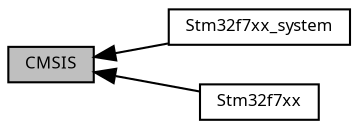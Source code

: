 digraph "CMSIS"
{
  edge [fontname="Sans",fontsize="8",labelfontname="Sans",labelfontsize="8"];
  node [fontname="Sans",fontsize="8",shape=record];
  rankdir=LR;
  Node2 [label="Stm32f7xx_system",height=0.2,width=0.4,color="black", fillcolor="white", style="filled",URL="$group__stm32f7xx__system.html"];
  Node0 [label="CMSIS",height=0.2,width=0.4,color="black", fillcolor="grey75", style="filled", fontcolor="black"];
  Node1 [label="Stm32f7xx",height=0.2,width=0.4,color="black", fillcolor="white", style="filled",URL="$group__stm32f7xx.html"];
  Node0->Node1 [shape=plaintext, dir="back", style="solid"];
  Node0->Node2 [shape=plaintext, dir="back", style="solid"];
}
